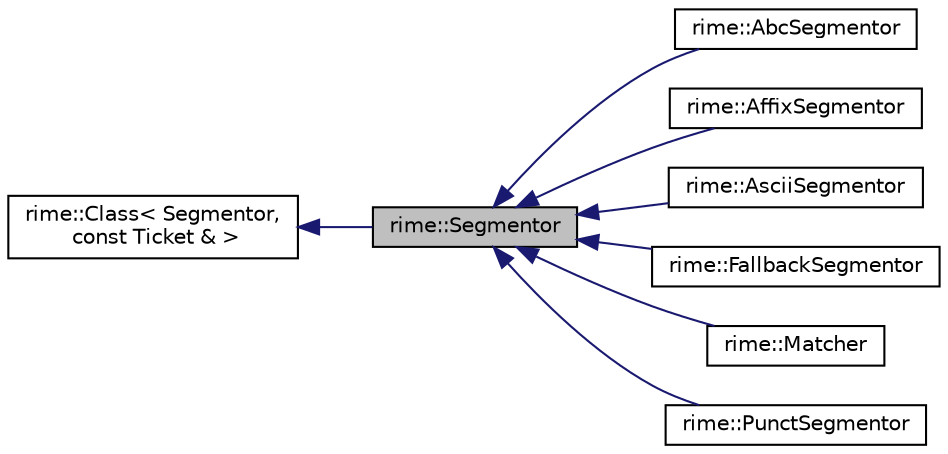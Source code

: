digraph "rime::Segmentor"
{
  edge [fontname="Helvetica",fontsize="10",labelfontname="Helvetica",labelfontsize="10"];
  node [fontname="Helvetica",fontsize="10",shape=record];
  rankdir="LR";
  Node1 [label="rime::Segmentor",height=0.2,width=0.4,color="black", fillcolor="grey75", style="filled" fontcolor="black"];
  Node2 -> Node1 [dir="back",color="midnightblue",fontsize="10",style="solid",fontname="Helvetica"];
  Node2 [label="rime::Class\< Segmentor,\l const Ticket & \>",height=0.2,width=0.4,color="black", fillcolor="white", style="filled",URL="$a00017.html"];
  Node1 -> Node3 [dir="back",color="midnightblue",fontsize="10",style="solid",fontname="Helvetica"];
  Node3 [label="rime::AbcSegmentor",height=0.2,width=0.4,color="black", fillcolor="white", style="filled",URL="$a00002.html"];
  Node1 -> Node4 [dir="back",color="midnightblue",fontsize="10",style="solid",fontname="Helvetica"];
  Node4 [label="rime::AffixSegmentor",height=0.2,width=0.4,color="black", fillcolor="white", style="filled",URL="$a00003.html"];
  Node1 -> Node5 [dir="back",color="midnightblue",fontsize="10",style="solid",fontname="Helvetica"];
  Node5 [label="rime::AsciiSegmentor",height=0.2,width=0.4,color="black", fillcolor="white", style="filled",URL="$a00006.html"];
  Node1 -> Node6 [dir="back",color="midnightblue",fontsize="10",style="solid",fontname="Helvetica"];
  Node6 [label="rime::FallbackSegmentor",height=0.2,width=0.4,color="black", fillcolor="white", style="filled",URL="$a00071.html"];
  Node1 -> Node7 [dir="back",color="midnightblue",fontsize="10",style="solid",fontname="Helvetica"];
  Node7 [label="rime::Matcher",height=0.2,width=0.4,color="black", fillcolor="white", style="filled",URL="$a00093.html"];
  Node1 -> Node8 [dir="back",color="midnightblue",fontsize="10",style="solid",fontname="Helvetica"];
  Node8 [label="rime::PunctSegmentor",height=0.2,width=0.4,color="black", fillcolor="white", style="filled",URL="$a00117.html"];
}
